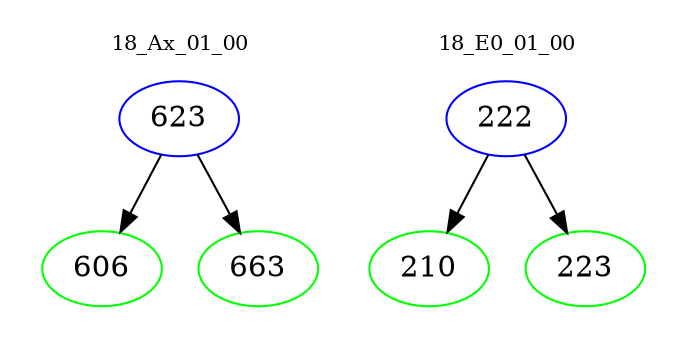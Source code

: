 digraph{
subgraph cluster_0 {
color = white
label = "18_Ax_01_00";
fontsize=10;
T0_623 [label="623", color="blue"]
T0_623 -> T0_606 [color="black"]
T0_606 [label="606", color="green"]
T0_623 -> T0_663 [color="black"]
T0_663 [label="663", color="green"]
}
subgraph cluster_1 {
color = white
label = "18_E0_01_00";
fontsize=10;
T1_222 [label="222", color="blue"]
T1_222 -> T1_210 [color="black"]
T1_210 [label="210", color="green"]
T1_222 -> T1_223 [color="black"]
T1_223 [label="223", color="green"]
}
}
